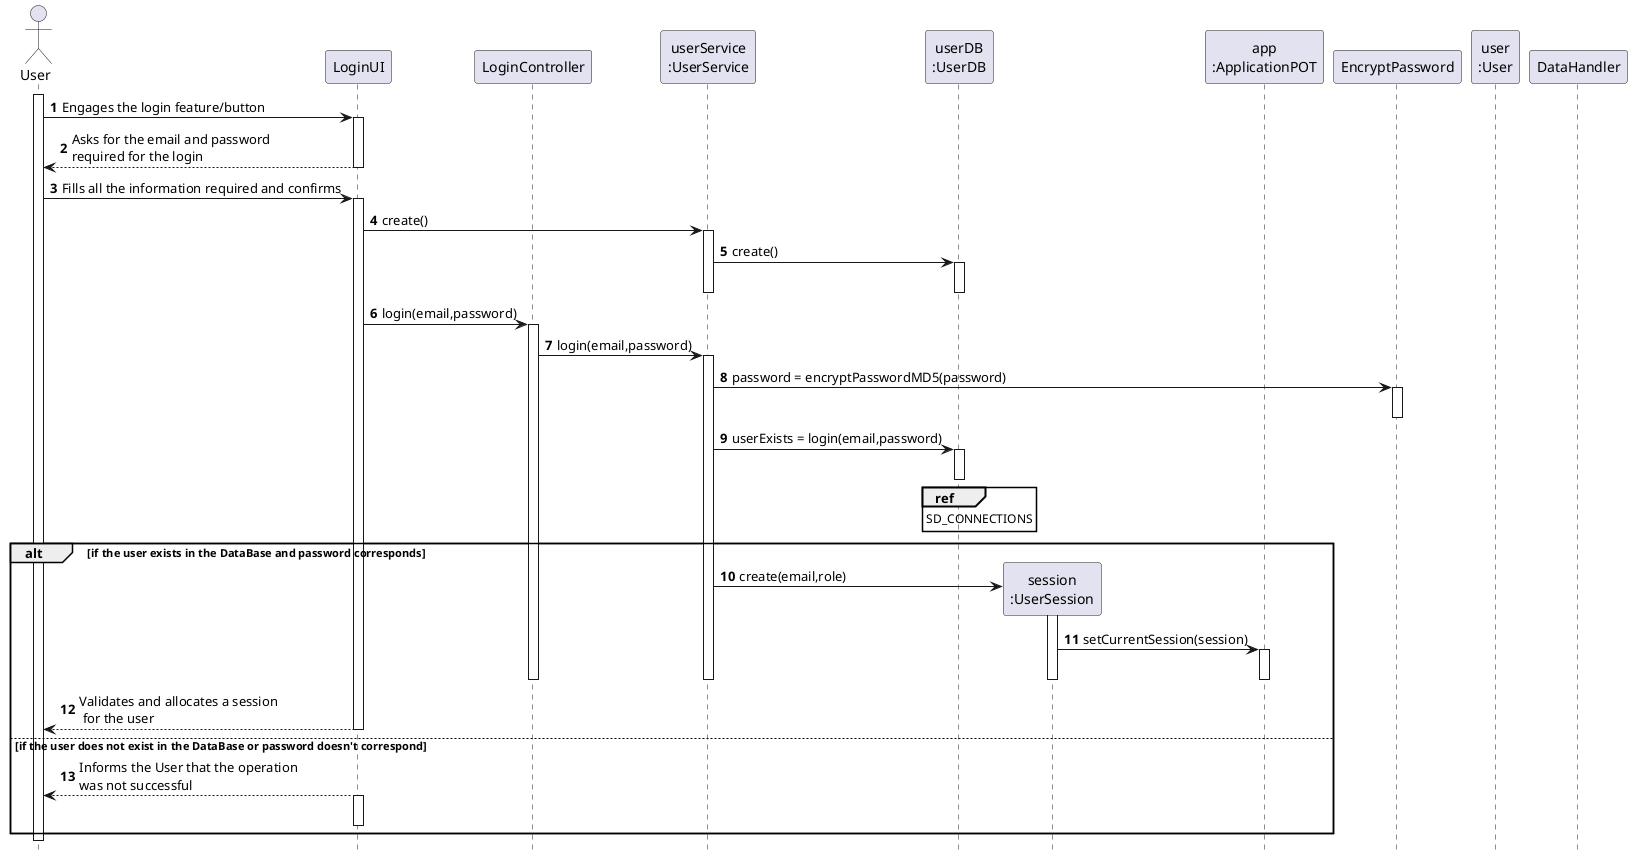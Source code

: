 @startuml
autonumber
hide footbox

actor "User" as U

participant "LoginUI" as UI
participant "LoginController" as CTRL


participant "userService\n:UserService" as US
participant "userDB\n:UserDB" as UREG

participant "session\n:UserSession" as SES
participant "app\n:ApplicationPOT" as _APP
participant "EncryptPassword" as EP
participant "user\n:User" as USER



participant "DataHandler" as DH

activate U

U -> UI : Engages the login feature/button
activate UI
UI --> U : Asks for the email and password\nrequired for the login
deactivate UI

U -> UI : Fills all the information required and confirms
activate UI

UI -> US : create()
activate US
US -> UREG : create()
activate UREG
deactivate UREG
deactivate US
UI -> CTRL : login(email,password)
activate CTRL



CTRL -> US : login(email,password)
activate US
US -> EP : password = encryptPasswordMD5(password)
activate EP
deactivate EP
US -> UREG : userExists = login(email,password)

activate UREG

deactivate UREG
ref over UREG
SD_CONNECTIONS
end ref



alt if the user exists in the DataBase and password corresponds

US -> SES** : create(email,role)

activate SES
SES -> _APP : setCurrentSession(session)
activate _APP
deactivate SES
deactivate US


deactivate _APP

deactivate UREG


deactivate CTRL

UI --> U : Validates and allocates a session\n for the user
deactivate UI

else if the user does not exist in the DataBase or password doesn't correspond





UI --> U : Informs the User that the operation\nwas not successful
activate UI
deactivate UI

end

deactivate U
@enduml